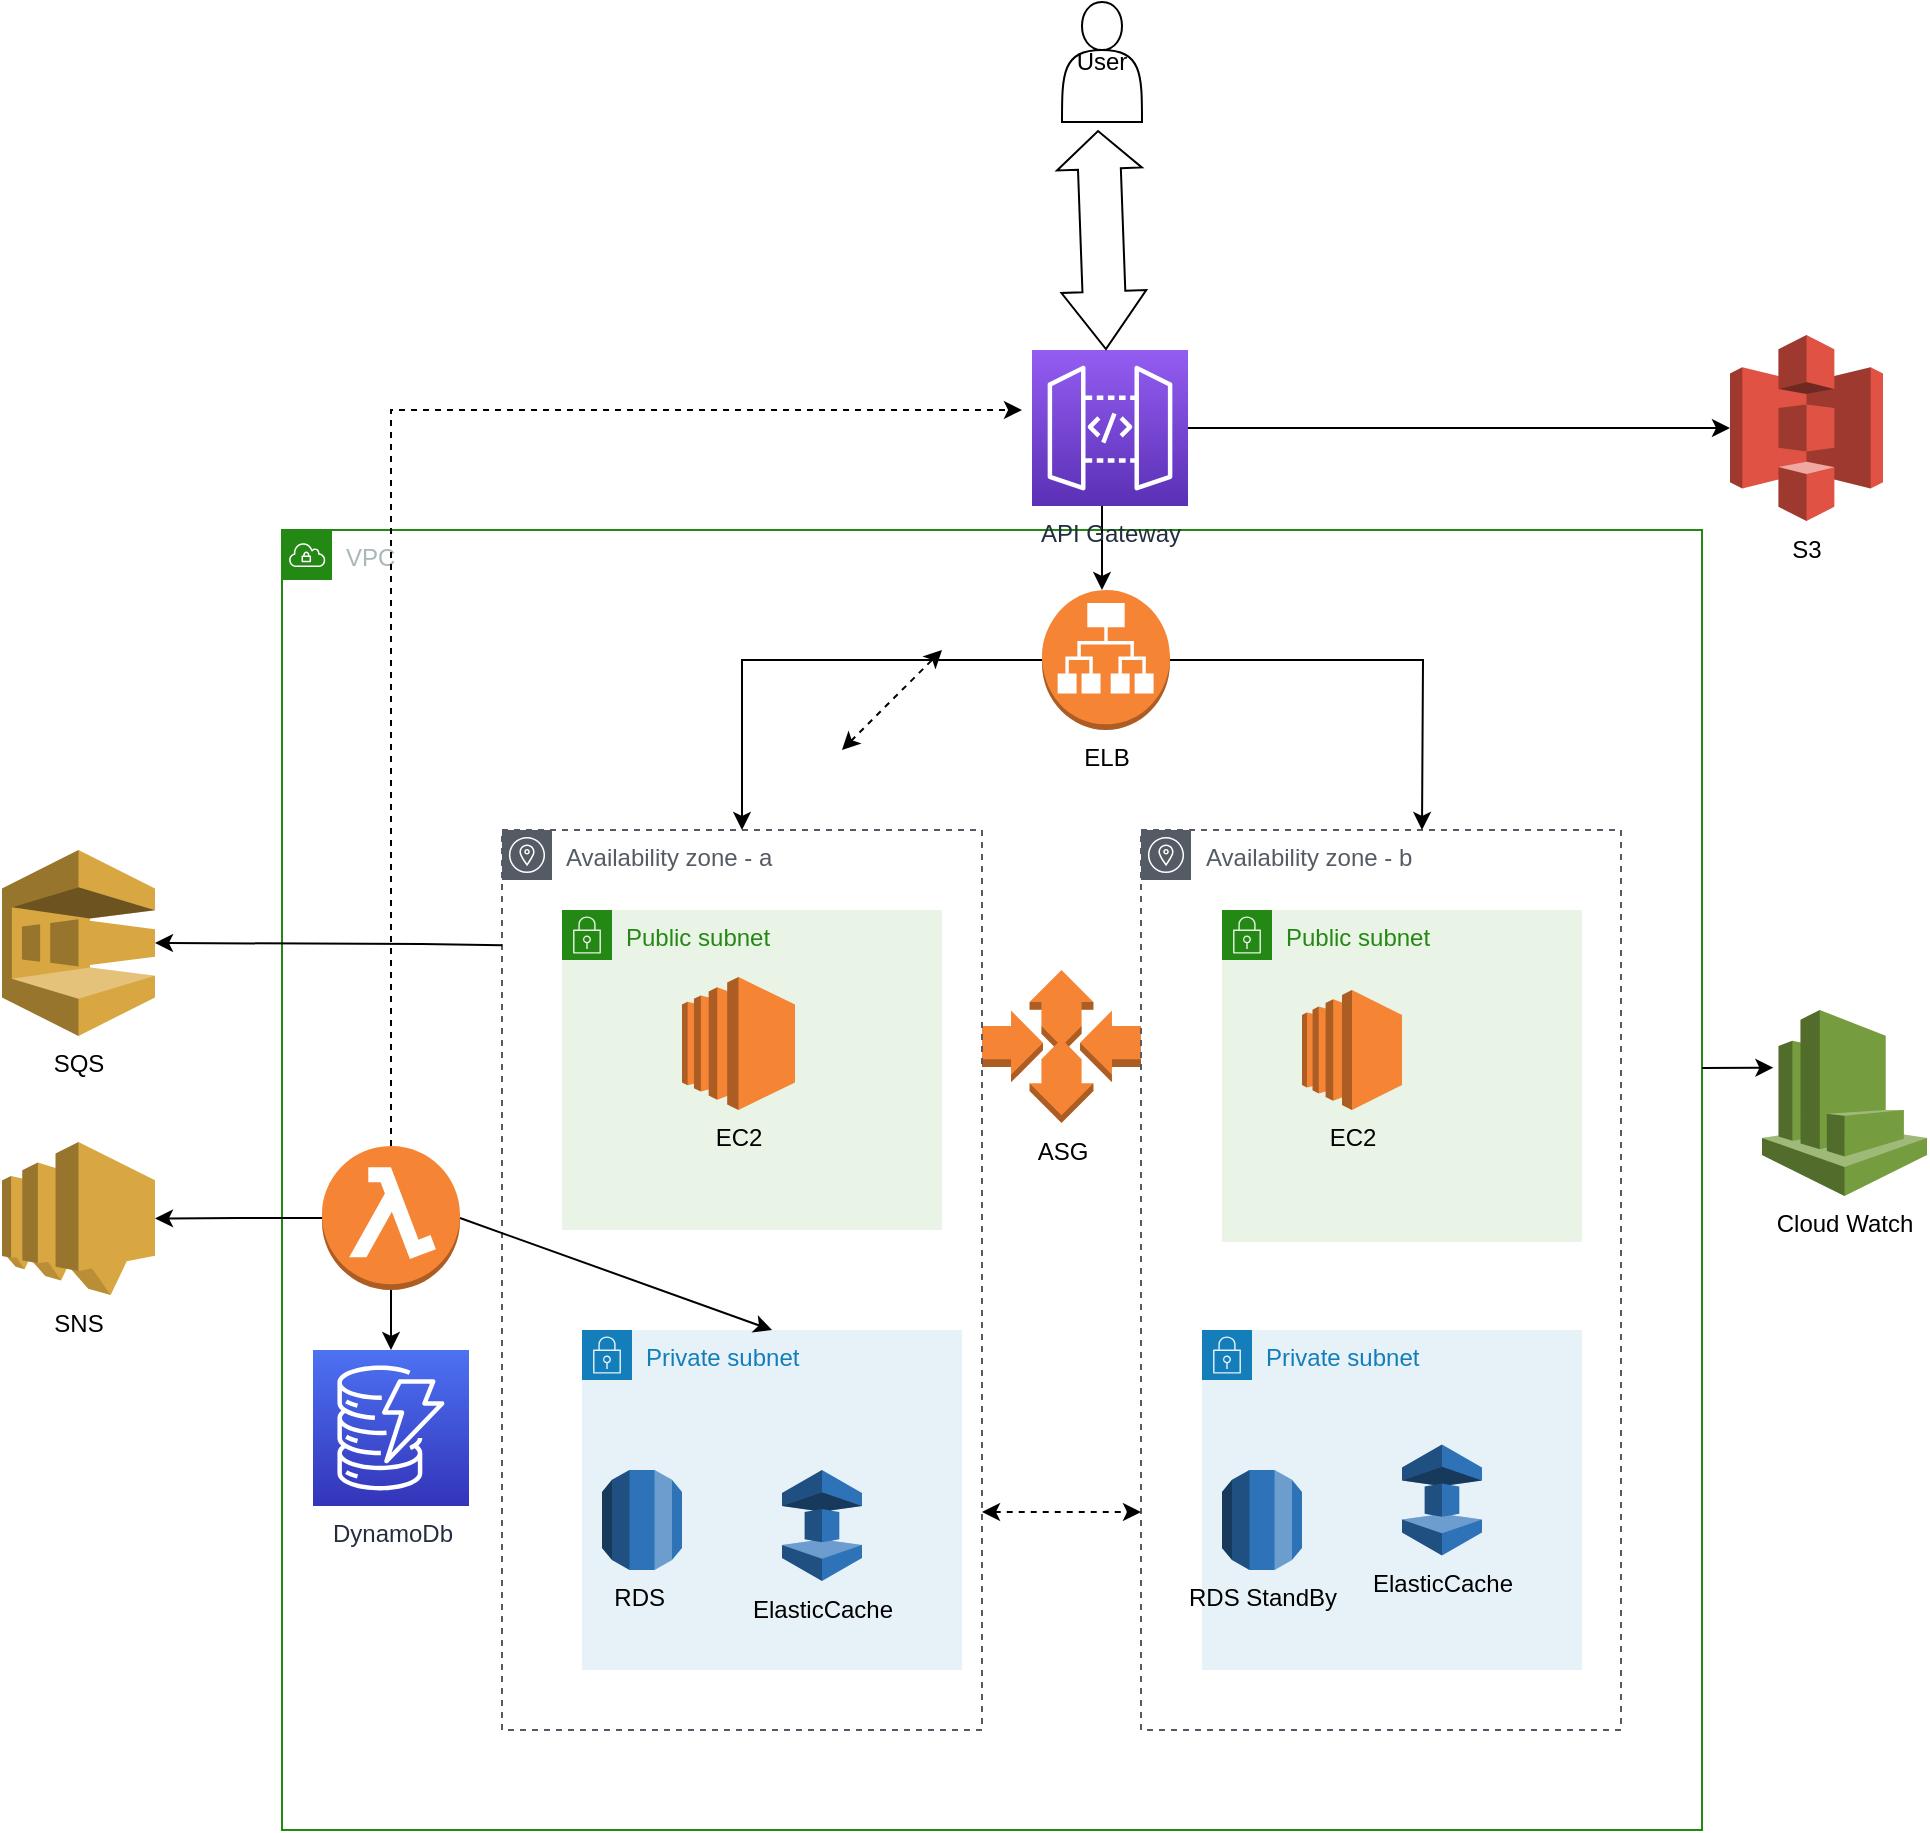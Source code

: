 <mxfile version="16.5.1" type="device"><diagram id="pxffV5i-smI6BrWCJFzf" name="Page-1"><mxGraphModel dx="2007" dy="2951" grid="1" gridSize="10" guides="1" tooltips="1" connect="1" arrows="1" fold="1" page="1" pageScale="1" pageWidth="850" pageHeight="1100" math="0" shadow="0"><root><mxCell id="0"/><mxCell id="1" parent="0"/><mxCell id="a7kuLKlE31tUeRw5dFjF-21" value="" style="group" vertex="1" connectable="0" parent="1"><mxGeometry x="-850" y="-2200" width="962.5" height="914" as="geometry"/></mxCell><mxCell id="ggy9wKl0AY6bgaPF1ajL-1" value="VPC" style="points=[[0,0],[0.25,0],[0.5,0],[0.75,0],[1,0],[1,0.25],[1,0.5],[1,0.75],[1,1],[0.75,1],[0.5,1],[0.25,1],[0,1],[0,0.75],[0,0.5],[0,0.25]];outlineConnect=0;gradientColor=none;html=1;whiteSpace=wrap;fontSize=12;fontStyle=0;container=1;pointerEvents=0;collapsible=0;recursiveResize=0;shape=mxgraph.aws4.group;grIcon=mxgraph.aws4.group_vpc;strokeColor=#248814;fillColor=none;verticalAlign=top;align=left;spacingLeft=30;fontColor=#AAB7B8;dashed=0;" parent="a7kuLKlE31tUeRw5dFjF-21" vertex="1"><mxGeometry x="140" y="264" width="710" height="650" as="geometry"/></mxCell><mxCell id="a7kuLKlE31tUeRw5dFjF-10" value="" style="edgeStyle=orthogonalEdgeStyle;rounded=0;orthogonalLoop=1;jettySize=auto;html=1;" edge="1" parent="ggy9wKl0AY6bgaPF1ajL-1" source="ggy9wKl0AY6bgaPF1ajL-25" target="ggy9wKl0AY6bgaPF1ajL-26"><mxGeometry relative="1" as="geometry"/></mxCell><mxCell id="ggy9wKl0AY6bgaPF1ajL-25" value="" style="outlineConnect=0;dashed=0;verticalLabelPosition=bottom;verticalAlign=top;align=center;html=1;shape=mxgraph.aws3.lambda_function;fillColor=#F58534;gradientColor=none;" parent="ggy9wKl0AY6bgaPF1ajL-1" vertex="1"><mxGeometry x="20" y="308" width="69" height="72" as="geometry"/></mxCell><mxCell id="ggy9wKl0AY6bgaPF1ajL-26" value="DynamoDb" style="sketch=0;points=[[0,0,0],[0.25,0,0],[0.5,0,0],[0.75,0,0],[1,0,0],[0,1,0],[0.25,1,0],[0.5,1,0],[0.75,1,0],[1,1,0],[0,0.25,0],[0,0.5,0],[0,0.75,0],[1,0.25,0],[1,0.5,0],[1,0.75,0]];outlineConnect=0;fontColor=#232F3E;gradientColor=#4D72F3;gradientDirection=north;fillColor=#3334B9;strokeColor=#ffffff;dashed=0;verticalLabelPosition=bottom;verticalAlign=top;align=center;html=1;fontSize=12;fontStyle=0;aspect=fixed;shape=mxgraph.aws4.resourceIcon;resIcon=mxgraph.aws4.dynamodb;" parent="ggy9wKl0AY6bgaPF1ajL-1" vertex="1"><mxGeometry x="15.5" y="410" width="78" height="78" as="geometry"/></mxCell><mxCell id="ggy9wKl0AY6bgaPF1ajL-29" value="ELB" style="outlineConnect=0;dashed=0;verticalLabelPosition=bottom;verticalAlign=top;align=center;html=1;shape=mxgraph.aws3.application_load_balancer;fillColor=#F58534;gradientColor=none;" parent="ggy9wKl0AY6bgaPF1ajL-1" vertex="1"><mxGeometry x="380" y="30" width="64" height="70" as="geometry"/></mxCell><mxCell id="ggy9wKl0AY6bgaPF1ajL-30" value="ASG" style="outlineConnect=0;dashed=0;verticalLabelPosition=bottom;verticalAlign=top;align=center;html=1;shape=mxgraph.aws3.auto_scaling;fillColor=#F58534;gradientColor=none;" parent="ggy9wKl0AY6bgaPF1ajL-1" vertex="1"><mxGeometry x="350" y="220" width="79.5" height="76.5" as="geometry"/></mxCell><mxCell id="ggy9wKl0AY6bgaPF1ajL-11" value="Availability zone - a" style="sketch=0;outlineConnect=0;gradientColor=none;html=1;whiteSpace=wrap;fontSize=12;fontStyle=0;shape=mxgraph.aws4.group;grIcon=mxgraph.aws4.group_availability_zone;strokeColor=#545B64;fillColor=none;verticalAlign=top;align=left;spacingLeft=30;fontColor=#545B64;dashed=1;" parent="a7kuLKlE31tUeRw5dFjF-21" vertex="1"><mxGeometry x="250" y="414" width="240" height="450" as="geometry"/></mxCell><mxCell id="ggy9wKl0AY6bgaPF1ajL-12" value="Public subnet" style="points=[[0,0],[0.25,0],[0.5,0],[0.75,0],[1,0],[1,0.25],[1,0.5],[1,0.75],[1,1],[0.75,1],[0.5,1],[0.25,1],[0,1],[0,0.75],[0,0.5],[0,0.25]];outlineConnect=0;gradientColor=none;html=1;whiteSpace=wrap;fontSize=12;fontStyle=0;container=1;pointerEvents=0;collapsible=0;recursiveResize=0;shape=mxgraph.aws4.group;grIcon=mxgraph.aws4.group_security_group;grStroke=0;strokeColor=#248814;fillColor=#E9F3E6;verticalAlign=top;align=left;spacingLeft=30;fontColor=#248814;dashed=0;" parent="a7kuLKlE31tUeRw5dFjF-21" vertex="1"><mxGeometry x="280" y="454" width="190" height="160" as="geometry"/></mxCell><mxCell id="ggy9wKl0AY6bgaPF1ajL-18" value="EC2" style="outlineConnect=0;dashed=0;verticalLabelPosition=bottom;verticalAlign=top;align=center;html=1;shape=mxgraph.aws3.ec2;fillColor=#F58534;gradientColor=none;" parent="ggy9wKl0AY6bgaPF1ajL-12" vertex="1"><mxGeometry x="60" y="33.5" width="56.5" height="66.5" as="geometry"/></mxCell><mxCell id="ggy9wKl0AY6bgaPF1ajL-15" value="Private subnet" style="points=[[0,0],[0.25,0],[0.5,0],[0.75,0],[1,0],[1,0.25],[1,0.5],[1,0.75],[1,1],[0.75,1],[0.5,1],[0.25,1],[0,1],[0,0.75],[0,0.5],[0,0.25]];outlineConnect=0;gradientColor=none;html=1;whiteSpace=wrap;fontSize=12;fontStyle=0;container=1;pointerEvents=0;collapsible=0;recursiveResize=0;shape=mxgraph.aws4.group;grIcon=mxgraph.aws4.group_security_group;grStroke=0;strokeColor=#147EBA;fillColor=#E6F2F8;verticalAlign=top;align=left;spacingLeft=30;fontColor=#147EBA;dashed=0;" parent="a7kuLKlE31tUeRw5dFjF-21" vertex="1"><mxGeometry x="290" y="664" width="190" height="170" as="geometry"/></mxCell><mxCell id="ggy9wKl0AY6bgaPF1ajL-20" value="RDS&amp;nbsp;" style="outlineConnect=0;dashed=0;verticalLabelPosition=bottom;verticalAlign=top;align=center;html=1;shape=mxgraph.aws3.rds;fillColor=#2E73B8;gradientColor=none;" parent="ggy9wKl0AY6bgaPF1ajL-15" vertex="1"><mxGeometry x="10" y="70" width="40" height="50" as="geometry"/></mxCell><mxCell id="ggy9wKl0AY6bgaPF1ajL-16" value="Public subnet" style="points=[[0,0],[0.25,0],[0.5,0],[0.75,0],[1,0],[1,0.25],[1,0.5],[1,0.75],[1,1],[0.75,1],[0.5,1],[0.25,1],[0,1],[0,0.75],[0,0.5],[0,0.25]];outlineConnect=0;gradientColor=none;html=1;whiteSpace=wrap;fontSize=12;fontStyle=0;container=1;pointerEvents=0;collapsible=0;recursiveResize=0;shape=mxgraph.aws4.group;grIcon=mxgraph.aws4.group_security_group;grStroke=0;strokeColor=#248814;fillColor=#E9F3E6;verticalAlign=top;align=left;spacingLeft=30;fontColor=#248814;dashed=0;" parent="a7kuLKlE31tUeRw5dFjF-21" vertex="1"><mxGeometry x="610" y="454" width="180" height="166" as="geometry"/></mxCell><mxCell id="a7kuLKlE31tUeRw5dFjF-5" value="Availability zone - b" style="sketch=0;outlineConnect=0;gradientColor=none;html=1;whiteSpace=wrap;fontSize=12;fontStyle=0;shape=mxgraph.aws4.group;grIcon=mxgraph.aws4.group_availability_zone;strokeColor=#545B64;fillColor=none;verticalAlign=top;align=left;spacingLeft=30;fontColor=#545B64;dashed=1;" vertex="1" parent="ggy9wKl0AY6bgaPF1ajL-16"><mxGeometry x="-40.5" y="-40" width="240" height="450" as="geometry"/></mxCell><mxCell id="ggy9wKl0AY6bgaPF1ajL-17" value="Private subnet" style="points=[[0,0],[0.25,0],[0.5,0],[0.75,0],[1,0],[1,0.25],[1,0.5],[1,0.75],[1,1],[0.75,1],[0.5,1],[0.25,1],[0,1],[0,0.75],[0,0.5],[0,0.25]];outlineConnect=0;gradientColor=none;html=1;whiteSpace=wrap;fontSize=12;fontStyle=0;container=1;pointerEvents=0;collapsible=0;recursiveResize=0;shape=mxgraph.aws4.group;grIcon=mxgraph.aws4.group_security_group;grStroke=0;strokeColor=#147EBA;fillColor=#E6F2F8;verticalAlign=top;align=left;spacingLeft=30;fontColor=#147EBA;dashed=0;" parent="a7kuLKlE31tUeRw5dFjF-21" vertex="1"><mxGeometry x="600" y="664" width="190" height="170" as="geometry"/></mxCell><mxCell id="ggy9wKl0AY6bgaPF1ajL-23" value="ElasticCache" style="outlineConnect=0;dashed=0;verticalLabelPosition=bottom;verticalAlign=top;align=center;html=1;shape=mxgraph.aws3.elasticache;fillColor=#2E73B8;gradientColor=none;" parent="ggy9wKl0AY6bgaPF1ajL-17" vertex="1"><mxGeometry x="100" y="57.25" width="40" height="55.5" as="geometry"/></mxCell><mxCell id="ggy9wKl0AY6bgaPF1ajL-19" value="EC2" style="outlineConnect=0;dashed=0;verticalLabelPosition=bottom;verticalAlign=top;align=center;html=1;shape=mxgraph.aws3.ec2;fillColor=#F58534;gradientColor=none;" parent="a7kuLKlE31tUeRw5dFjF-21" vertex="1"><mxGeometry x="650" y="494" width="50" height="60" as="geometry"/></mxCell><mxCell id="ggy9wKl0AY6bgaPF1ajL-21" value="RDS StandBy" style="outlineConnect=0;dashed=0;verticalLabelPosition=bottom;verticalAlign=top;align=center;html=1;shape=mxgraph.aws3.rds;fillColor=#2E73B8;gradientColor=none;" parent="a7kuLKlE31tUeRw5dFjF-21" vertex="1"><mxGeometry x="610" y="734" width="40" height="50" as="geometry"/></mxCell><mxCell id="ggy9wKl0AY6bgaPF1ajL-22" value="ElasticCache" style="outlineConnect=0;dashed=0;verticalLabelPosition=bottom;verticalAlign=top;align=center;html=1;shape=mxgraph.aws3.elasticache;fillColor=#2E73B8;gradientColor=none;" parent="a7kuLKlE31tUeRw5dFjF-21" vertex="1"><mxGeometry x="390" y="734" width="40" height="55.5" as="geometry"/></mxCell><mxCell id="ggy9wKl0AY6bgaPF1ajL-27" value="Cloud Watch" style="outlineConnect=0;dashed=0;verticalLabelPosition=bottom;verticalAlign=top;align=center;html=1;shape=mxgraph.aws3.cloudwatch;fillColor=#759C3E;gradientColor=none;" parent="a7kuLKlE31tUeRw5dFjF-21" vertex="1"><mxGeometry x="880" y="504" width="82.5" height="93" as="geometry"/></mxCell><mxCell id="ggy9wKl0AY6bgaPF1ajL-32" value="" style="edgeStyle=orthogonalEdgeStyle;rounded=0;orthogonalLoop=1;jettySize=auto;html=1;" parent="a7kuLKlE31tUeRw5dFjF-21" source="ggy9wKl0AY6bgaPF1ajL-31" target="ggy9wKl0AY6bgaPF1ajL-29" edge="1"><mxGeometry relative="1" as="geometry"><Array as="points"><mxPoint x="550" y="264"/><mxPoint x="550" y="264"/></Array></mxGeometry></mxCell><mxCell id="ggy9wKl0AY6bgaPF1ajL-31" value="API Gateway" style="sketch=0;points=[[0,0,0],[0.25,0,0],[0.5,0,0],[0.75,0,0],[1,0,0],[0,1,0],[0.25,1,0],[0.5,1,0],[0.75,1,0],[1,1,0],[0,0.25,0],[0,0.5,0],[0,0.75,0],[1,0.25,0],[1,0.5,0],[1,0.75,0]];outlineConnect=0;fontColor=#232F3E;gradientColor=#945DF2;gradientDirection=north;fillColor=#5A30B5;strokeColor=#ffffff;dashed=0;verticalLabelPosition=bottom;verticalAlign=top;align=center;html=1;fontSize=12;fontStyle=0;aspect=fixed;shape=mxgraph.aws4.resourceIcon;resIcon=mxgraph.aws4.api_gateway;" parent="a7kuLKlE31tUeRw5dFjF-21" vertex="1"><mxGeometry x="515" y="174" width="78" height="78" as="geometry"/></mxCell><mxCell id="ggy9wKl0AY6bgaPF1ajL-33" value="SNS" style="outlineConnect=0;dashed=0;verticalLabelPosition=bottom;verticalAlign=top;align=center;html=1;shape=mxgraph.aws3.sns;fillColor=#D9A741;gradientColor=none;" parent="a7kuLKlE31tUeRw5dFjF-21" vertex="1"><mxGeometry y="570" width="76.5" height="76.5" as="geometry"/></mxCell><mxCell id="ggy9wKl0AY6bgaPF1ajL-34" value="" style="edgeStyle=orthogonalEdgeStyle;rounded=0;orthogonalLoop=1;jettySize=auto;html=1;" parent="a7kuLKlE31tUeRw5dFjF-21" source="ggy9wKl0AY6bgaPF1ajL-25" target="ggy9wKl0AY6bgaPF1ajL-33" edge="1"><mxGeometry relative="1" as="geometry"/></mxCell><mxCell id="ggy9wKl0AY6bgaPF1ajL-35" value="S3" style="outlineConnect=0;dashed=0;verticalLabelPosition=bottom;verticalAlign=top;align=center;html=1;shape=mxgraph.aws3.s3;fillColor=#E05243;gradientColor=none;" parent="a7kuLKlE31tUeRw5dFjF-21" vertex="1"><mxGeometry x="864" y="166.5" width="76.5" height="93" as="geometry"/></mxCell><mxCell id="q1OZXAlbQE4BgiWpaKH--2" value="" style="edgeStyle=orthogonalEdgeStyle;rounded=0;orthogonalLoop=1;jettySize=auto;html=1;" parent="a7kuLKlE31tUeRw5dFjF-21" source="ggy9wKl0AY6bgaPF1ajL-31" target="ggy9wKl0AY6bgaPF1ajL-35" edge="1"><mxGeometry relative="1" as="geometry"><mxPoint x="672" y="213" as="targetPoint"/></mxGeometry></mxCell><mxCell id="ggy9wKl0AY6bgaPF1ajL-36" value="" style="edgeStyle=orthogonalEdgeStyle;rounded=0;orthogonalLoop=1;jettySize=auto;html=1;" parent="a7kuLKlE31tUeRw5dFjF-21" source="ggy9wKl0AY6bgaPF1ajL-29" edge="1"><mxGeometry relative="1" as="geometry"><mxPoint x="710.0" y="414" as="targetPoint"/></mxGeometry></mxCell><mxCell id="ggy9wKl0AY6bgaPF1ajL-44" value="SQS" style="outlineConnect=0;dashed=0;verticalLabelPosition=bottom;verticalAlign=top;align=center;html=1;shape=mxgraph.aws3.sqs;fillColor=#D9A741;gradientColor=none;" parent="a7kuLKlE31tUeRw5dFjF-21" vertex="1"><mxGeometry y="424" width="76.5" height="93" as="geometry"/></mxCell><mxCell id="a7kuLKlE31tUeRw5dFjF-3" style="edgeStyle=orthogonalEdgeStyle;rounded=0;orthogonalLoop=1;jettySize=auto;html=1;" edge="1" parent="a7kuLKlE31tUeRw5dFjF-21" source="ggy9wKl0AY6bgaPF1ajL-29" target="ggy9wKl0AY6bgaPF1ajL-11"><mxGeometry relative="1" as="geometry"/></mxCell><mxCell id="a7kuLKlE31tUeRw5dFjF-7" style="edgeStyle=orthogonalEdgeStyle;rounded=0;orthogonalLoop=1;jettySize=auto;html=1;dashed=1;" edge="1" parent="a7kuLKlE31tUeRw5dFjF-21" source="ggy9wKl0AY6bgaPF1ajL-25"><mxGeometry relative="1" as="geometry"><mxPoint x="510" y="204" as="targetPoint"/><Array as="points"><mxPoint x="194" y="204"/></Array></mxGeometry></mxCell><mxCell id="a7kuLKlE31tUeRw5dFjF-9" value="" style="endArrow=classic;html=1;rounded=0;entryX=0.069;entryY=0.31;entryDx=0;entryDy=0;entryPerimeter=0;" edge="1" parent="a7kuLKlE31tUeRw5dFjF-21" target="ggy9wKl0AY6bgaPF1ajL-27"><mxGeometry width="50" height="50" relative="1" as="geometry"><mxPoint x="850" y="533" as="sourcePoint"/><mxPoint x="470" y="474" as="targetPoint"/></mxGeometry></mxCell><mxCell id="a7kuLKlE31tUeRw5dFjF-12" value="" style="endArrow=classic;html=1;rounded=0;exitX=1;exitY=0.5;exitDx=0;exitDy=0;exitPerimeter=0;entryX=0.5;entryY=0;entryDx=0;entryDy=0;" edge="1" parent="a7kuLKlE31tUeRw5dFjF-21" source="ggy9wKl0AY6bgaPF1ajL-25" target="ggy9wKl0AY6bgaPF1ajL-15"><mxGeometry width="50" height="50" relative="1" as="geometry"><mxPoint x="420" y="524" as="sourcePoint"/><mxPoint x="470" y="474" as="targetPoint"/></mxGeometry></mxCell><mxCell id="a7kuLKlE31tUeRw5dFjF-13" value="" style="endArrow=classic;html=1;rounded=0;entryX=1;entryY=0.5;entryDx=0;entryDy=0;entryPerimeter=0;exitX=0;exitY=0.128;exitDx=0;exitDy=0;exitPerimeter=0;" edge="1" parent="a7kuLKlE31tUeRw5dFjF-21" source="ggy9wKl0AY6bgaPF1ajL-11" target="ggy9wKl0AY6bgaPF1ajL-44"><mxGeometry width="50" height="50" relative="1" as="geometry"><mxPoint x="270" y="504" as="sourcePoint"/><mxPoint x="470" y="474" as="targetPoint"/><Array as="points"><mxPoint x="210" y="471"/></Array></mxGeometry></mxCell><mxCell id="a7kuLKlE31tUeRw5dFjF-15" value="" style="endArrow=classic;startArrow=classic;html=1;rounded=0;dashed=1;" edge="1" parent="a7kuLKlE31tUeRw5dFjF-21"><mxGeometry width="50" height="50" relative="1" as="geometry"><mxPoint x="490" y="755" as="sourcePoint"/><mxPoint x="569.5" y="755" as="targetPoint"/></mxGeometry></mxCell><mxCell id="a7kuLKlE31tUeRw5dFjF-16" value="User" style="shape=actor;whiteSpace=wrap;html=1;" vertex="1" parent="a7kuLKlE31tUeRw5dFjF-21"><mxGeometry x="530" width="40" height="60" as="geometry"/></mxCell><mxCell id="a7kuLKlE31tUeRw5dFjF-17" value="" style="endArrow=classic;startArrow=classic;html=1;rounded=0;dashed=1;" edge="1" parent="a7kuLKlE31tUeRw5dFjF-21"><mxGeometry width="50" height="50" relative="1" as="geometry"><mxPoint x="420" y="374" as="sourcePoint"/><mxPoint x="470" y="324" as="targetPoint"/></mxGeometry></mxCell><mxCell id="a7kuLKlE31tUeRw5dFjF-19" value="" style="shape=flexArrow;endArrow=classic;startArrow=classic;html=1;rounded=0;width=21.429;startSize=9.257;exitX=0.5;exitY=0;exitDx=0;exitDy=0;exitPerimeter=0;" edge="1" parent="a7kuLKlE31tUeRw5dFjF-21"><mxGeometry width="100" height="100" relative="1" as="geometry"><mxPoint x="552" y="174" as="sourcePoint"/><mxPoint x="548" y="64" as="targetPoint"/><Array as="points"/></mxGeometry></mxCell></root></mxGraphModel></diagram></mxfile>